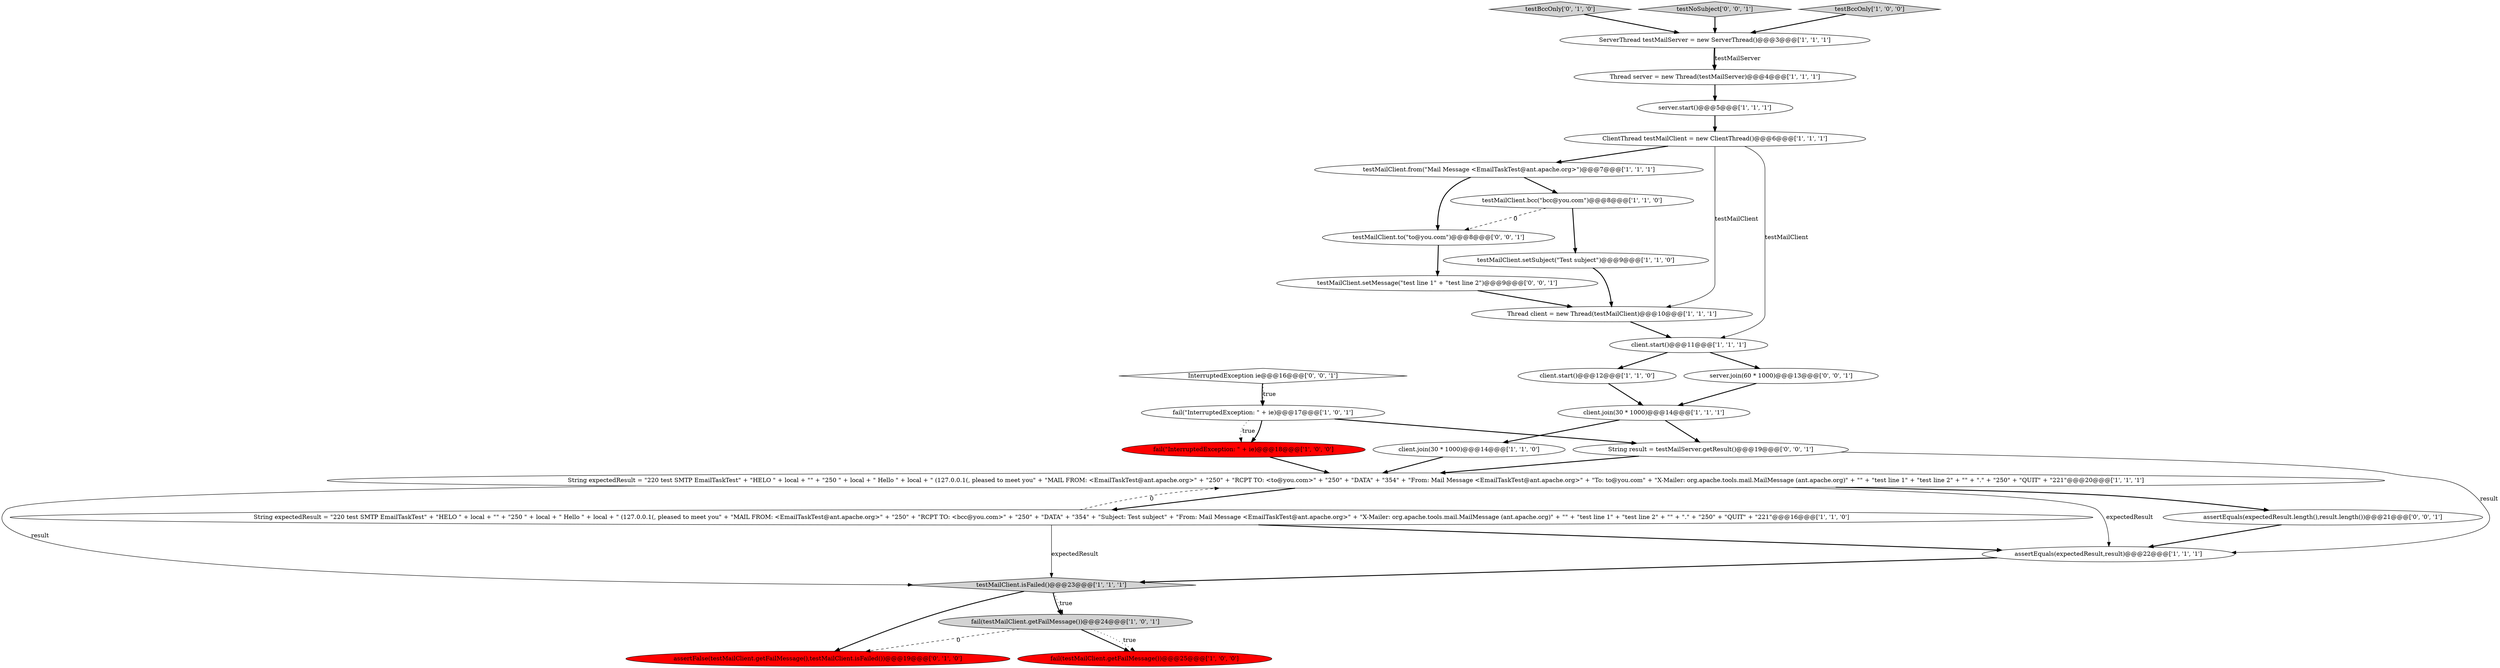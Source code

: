 digraph {
8 [style = filled, label = "client.start()@@@11@@@['1', '1', '1']", fillcolor = white, shape = ellipse image = "AAA0AAABBB1BBB"];
12 [style = filled, label = "client.join(30 * 1000)@@@14@@@['1', '1', '1']", fillcolor = white, shape = ellipse image = "AAA0AAABBB1BBB"];
0 [style = filled, label = "ServerThread testMailServer = new ServerThread()@@@3@@@['1', '1', '1']", fillcolor = white, shape = ellipse image = "AAA0AAABBB1BBB"];
13 [style = filled, label = "testMailClient.isFailed()@@@23@@@['1', '1', '1']", fillcolor = lightgray, shape = diamond image = "AAA0AAABBB1BBB"];
24 [style = filled, label = "testMailClient.setMessage(\"test line 1\" + \"test line 2\")@@@9@@@['0', '0', '1']", fillcolor = white, shape = ellipse image = "AAA0AAABBB3BBB"];
21 [style = filled, label = "assertFalse(testMailClient.getFailMessage(),testMailClient.isFailed())@@@19@@@['0', '1', '0']", fillcolor = red, shape = ellipse image = "AAA1AAABBB2BBB"];
5 [style = filled, label = "testMailClient.bcc(\"bcc@you.com\")@@@8@@@['1', '1', '0']", fillcolor = white, shape = ellipse image = "AAA0AAABBB1BBB"];
20 [style = filled, label = "Thread client = new Thread(testMailClient)@@@10@@@['1', '1', '1']", fillcolor = white, shape = ellipse image = "AAA0AAABBB1BBB"];
15 [style = filled, label = "fail(\"InterruptedException: \" + ie)@@@17@@@['1', '0', '1']", fillcolor = white, shape = ellipse image = "AAA0AAABBB1BBB"];
7 [style = filled, label = "String expectedResult = \"220 test SMTP EmailTaskTest\" + \"HELO \" + local + \"\" + \"250 \" + local + \" Hello \" + local + \" (127.0.0.1(, pleased to meet you\" + \"MAIL FROM: <EmailTaskTest@ant.apache.org>\" + \"250\" + \"RCPT TO: <bcc@you.com>\" + \"250\" + \"DATA\" + \"354\" + \"Subject: Test subject\" + \"From: Mail Message <EmailTaskTest@ant.apache.org>\" + \"X-Mailer: org.apache.tools.mail.MailMessage (ant.apache.org)\" + \"\" + \"test line 1\" + \"test line 2\" + \"\" + \".\" + \"250\" + \"QUIT\" + \"221\"@@@16@@@['1', '1', '0']", fillcolor = white, shape = ellipse image = "AAA0AAABBB1BBB"];
9 [style = filled, label = "fail(testMailClient.getFailMessage())@@@24@@@['1', '0', '1']", fillcolor = lightgray, shape = ellipse image = "AAA0AAABBB1BBB"];
10 [style = filled, label = "fail(\"InterruptedException: \" + ie)@@@18@@@['1', '0', '0']", fillcolor = red, shape = ellipse image = "AAA1AAABBB1BBB"];
18 [style = filled, label = "testMailClient.from(\"Mail Message <EmailTaskTest@ant.apache.org>\")@@@7@@@['1', '1', '1']", fillcolor = white, shape = ellipse image = "AAA0AAABBB1BBB"];
17 [style = filled, label = "ClientThread testMailClient = new ClientThread()@@@6@@@['1', '1', '1']", fillcolor = white, shape = ellipse image = "AAA0AAABBB1BBB"];
28 [style = filled, label = "assertEquals(expectedResult.length(),result.length())@@@21@@@['0', '0', '1']", fillcolor = white, shape = ellipse image = "AAA0AAABBB3BBB"];
16 [style = filled, label = "client.join(30 * 1000)@@@14@@@['1', '1', '0']", fillcolor = white, shape = ellipse image = "AAA0AAABBB1BBB"];
1 [style = filled, label = "String expectedResult = \"220 test SMTP EmailTaskTest\" + \"HELO \" + local + \"\" + \"250 \" + local + \" Hello \" + local + \" (127.0.0.1(, pleased to meet you\" + \"MAIL FROM: <EmailTaskTest@ant.apache.org>\" + \"250\" + \"RCPT TO: <to@you.com>\" + \"250\" + \"DATA\" + \"354\" + \"From: Mail Message <EmailTaskTest@ant.apache.org>\" + \"To: to@you.com\" + \"X-Mailer: org.apache.tools.mail.MailMessage (ant.apache.org)\" + \"\" + \"test line 1\" + \"test line 2\" + \"\" + \".\" + \"250\" + \"QUIT\" + \"221\"@@@20@@@['1', '1', '1']", fillcolor = white, shape = ellipse image = "AAA0AAABBB1BBB"];
23 [style = filled, label = "String result = testMailServer.getResult()@@@19@@@['0', '0', '1']", fillcolor = white, shape = ellipse image = "AAA0AAABBB3BBB"];
22 [style = filled, label = "testBccOnly['0', '1', '0']", fillcolor = lightgray, shape = diamond image = "AAA0AAABBB2BBB"];
29 [style = filled, label = "InterruptedException ie@@@16@@@['0', '0', '1']", fillcolor = white, shape = diamond image = "AAA0AAABBB3BBB"];
11 [style = filled, label = "testMailClient.setSubject(\"Test subject\")@@@9@@@['1', '1', '0']", fillcolor = white, shape = ellipse image = "AAA0AAABBB1BBB"];
6 [style = filled, label = "client.start()@@@12@@@['1', '1', '0']", fillcolor = white, shape = ellipse image = "AAA0AAABBB1BBB"];
3 [style = filled, label = "server.start()@@@5@@@['1', '1', '1']", fillcolor = white, shape = ellipse image = "AAA0AAABBB1BBB"];
4 [style = filled, label = "Thread server = new Thread(testMailServer)@@@4@@@['1', '1', '1']", fillcolor = white, shape = ellipse image = "AAA0AAABBB1BBB"];
25 [style = filled, label = "server.join(60 * 1000)@@@13@@@['0', '0', '1']", fillcolor = white, shape = ellipse image = "AAA0AAABBB3BBB"];
26 [style = filled, label = "testNoSubject['0', '0', '1']", fillcolor = lightgray, shape = diamond image = "AAA0AAABBB3BBB"];
2 [style = filled, label = "fail(testMailClient.getFailMessage())@@@25@@@['1', '0', '0']", fillcolor = red, shape = ellipse image = "AAA1AAABBB1BBB"];
27 [style = filled, label = "testMailClient.to(\"to@you.com\")@@@8@@@['0', '0', '1']", fillcolor = white, shape = ellipse image = "AAA0AAABBB3BBB"];
14 [style = filled, label = "testBccOnly['1', '0', '0']", fillcolor = lightgray, shape = diamond image = "AAA0AAABBB1BBB"];
19 [style = filled, label = "assertEquals(expectedResult,result)@@@22@@@['1', '1', '1']", fillcolor = white, shape = ellipse image = "AAA0AAABBB1BBB"];
11->20 [style = bold, label=""];
4->3 [style = bold, label=""];
29->15 [style = bold, label=""];
15->23 [style = bold, label=""];
15->10 [style = bold, label=""];
9->2 [style = bold, label=""];
7->1 [style = dashed, label="0"];
15->10 [style = dotted, label="true"];
8->6 [style = bold, label=""];
12->16 [style = bold, label=""];
29->15 [style = dotted, label="true"];
17->20 [style = solid, label="testMailClient"];
1->7 [style = bold, label=""];
1->19 [style = solid, label="expectedResult"];
24->20 [style = bold, label=""];
7->13 [style = solid, label="expectedResult"];
1->28 [style = bold, label=""];
20->8 [style = bold, label=""];
26->0 [style = bold, label=""];
5->27 [style = dashed, label="0"];
22->0 [style = bold, label=""];
19->13 [style = bold, label=""];
14->0 [style = bold, label=""];
13->9 [style = dotted, label="true"];
16->1 [style = bold, label=""];
18->27 [style = bold, label=""];
1->13 [style = solid, label="result"];
0->4 [style = bold, label=""];
25->12 [style = bold, label=""];
9->21 [style = dashed, label="0"];
18->5 [style = bold, label=""];
9->2 [style = dotted, label="true"];
28->19 [style = bold, label=""];
23->1 [style = bold, label=""];
17->8 [style = solid, label="testMailClient"];
3->17 [style = bold, label=""];
0->4 [style = solid, label="testMailServer"];
27->24 [style = bold, label=""];
5->11 [style = bold, label=""];
12->23 [style = bold, label=""];
13->9 [style = bold, label=""];
23->19 [style = solid, label="result"];
10->1 [style = bold, label=""];
13->21 [style = bold, label=""];
7->19 [style = bold, label=""];
8->25 [style = bold, label=""];
17->18 [style = bold, label=""];
6->12 [style = bold, label=""];
}
